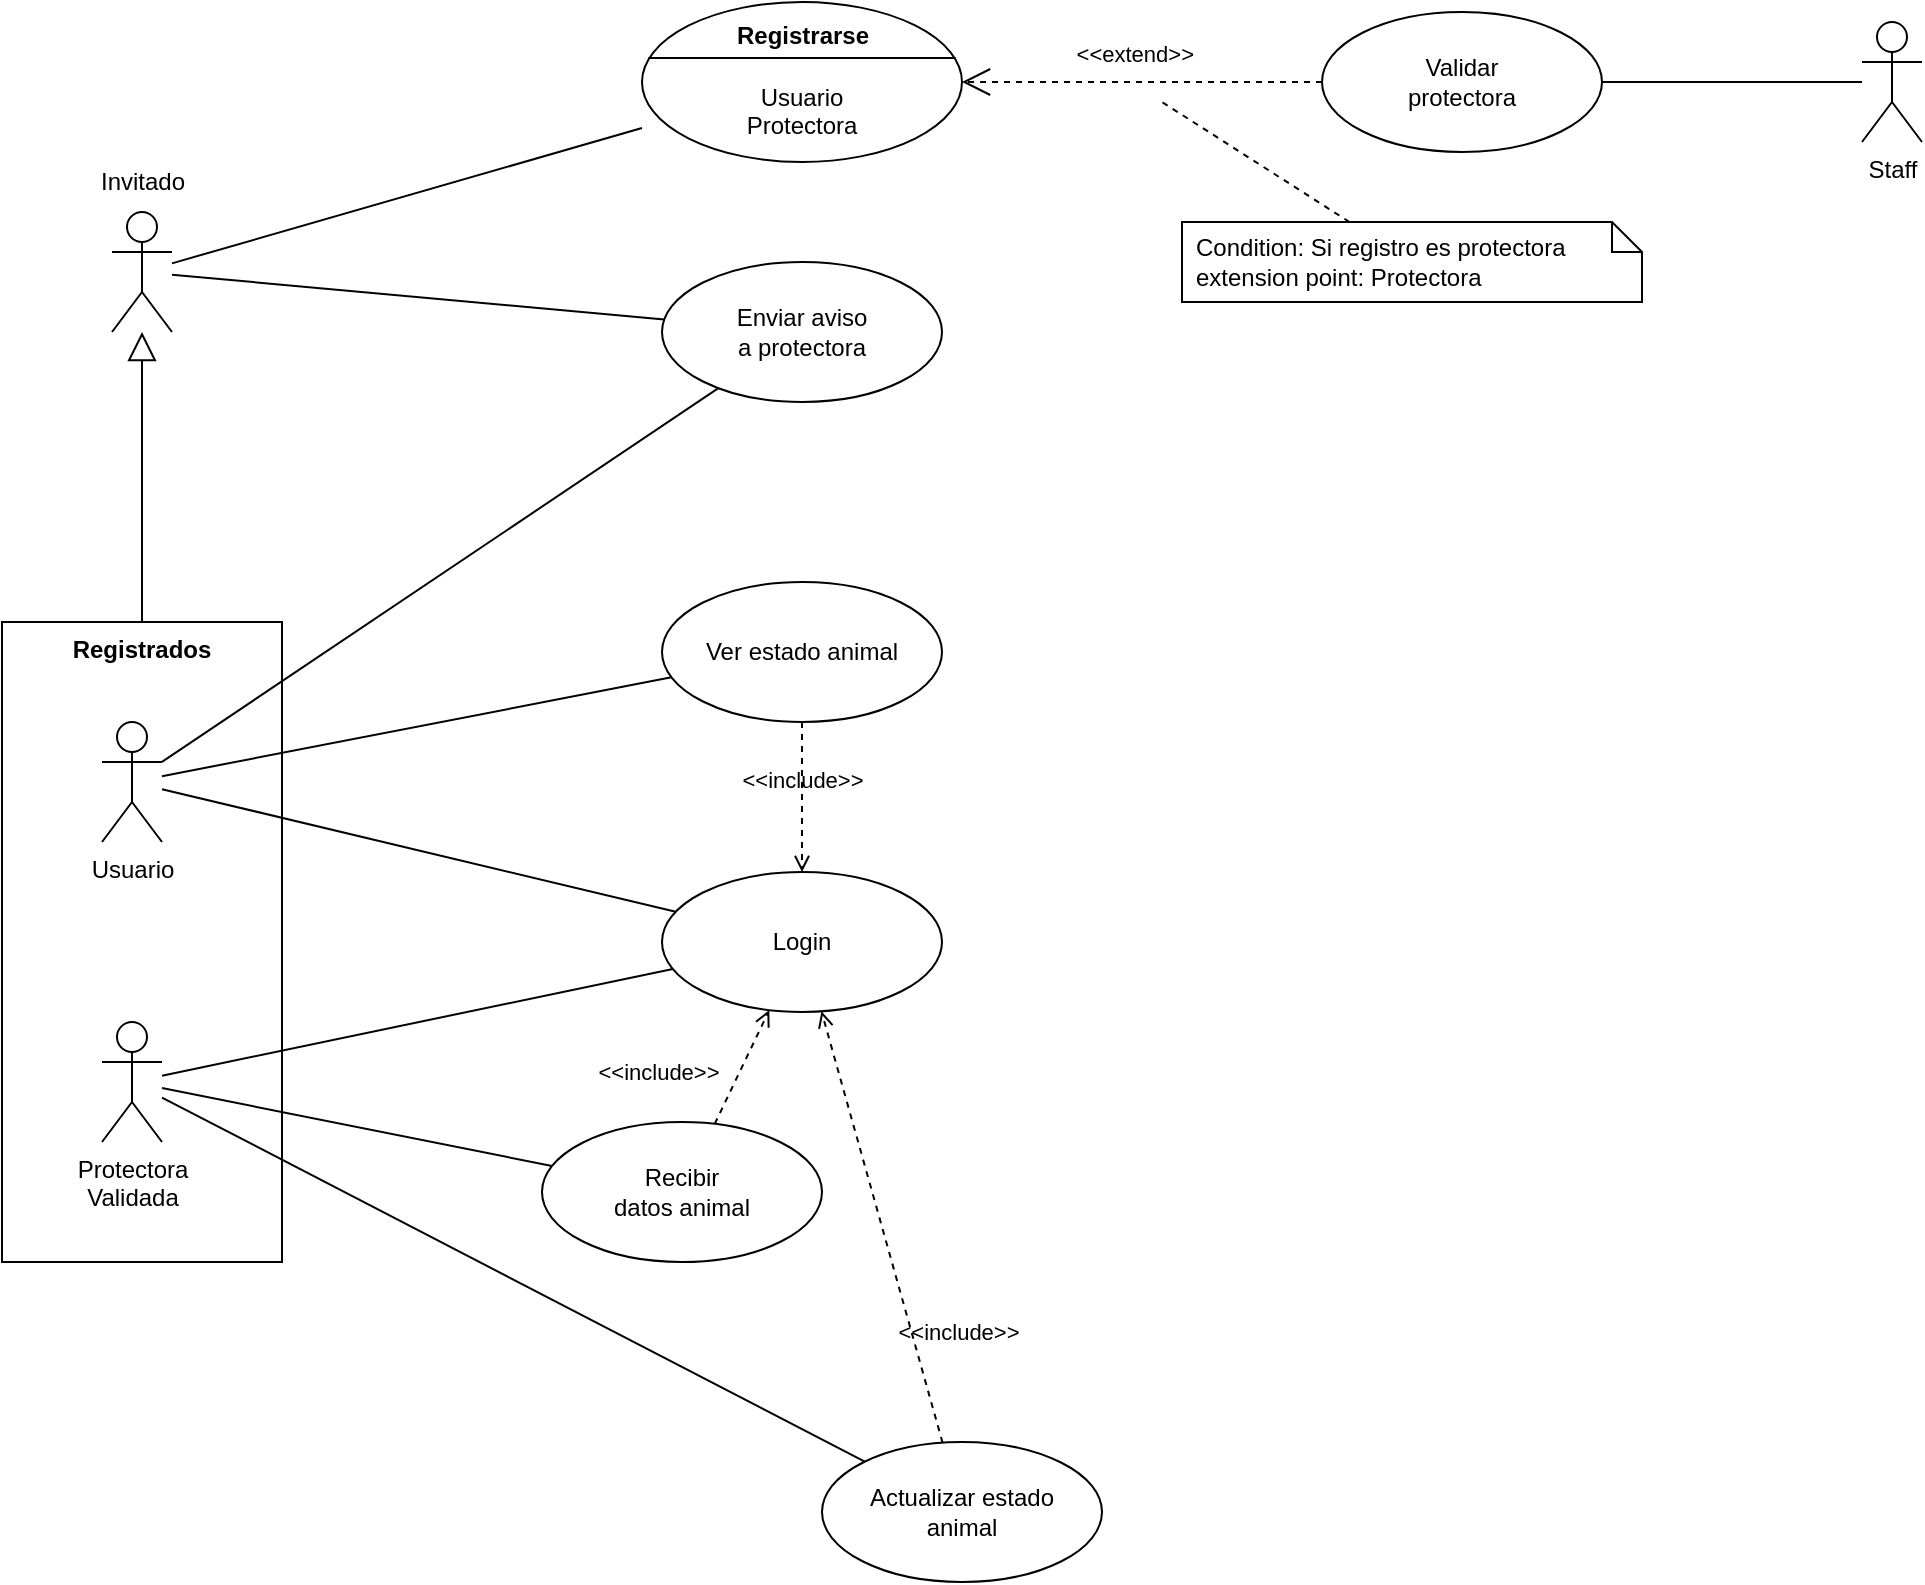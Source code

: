 <mxfile version="23.1.5" type="device">
  <diagram name="Página-1" id="proA-QGNsvPLXwBLb34n">
    <mxGraphModel dx="1683" dy="924" grid="1" gridSize="10" guides="1" tooltips="1" connect="1" arrows="1" fold="1" page="1" pageScale="1" pageWidth="827" pageHeight="1169" math="0" shadow="0">
      <root>
        <mxCell id="0" />
        <mxCell id="1" parent="0" />
        <mxCell id="r2QPJSlHGdGXuVaun9jG-79" value="" style="group" vertex="1" connectable="0" parent="1">
          <mxGeometry x="150" y="400" width="140" height="320" as="geometry" />
        </mxCell>
        <mxCell id="r2QPJSlHGdGXuVaun9jG-77" value="Registrados" style="shape=rect;html=1;verticalAlign=top;fontStyle=1;whiteSpace=wrap;align=center;" vertex="1" parent="r2QPJSlHGdGXuVaun9jG-79">
          <mxGeometry width="140" height="320" as="geometry" />
        </mxCell>
        <mxCell id="r2QPJSlHGdGXuVaun9jG-1" value="Usuario" style="shape=umlActor;verticalLabelPosition=bottom;verticalAlign=top;html=1;outlineConnect=0;" vertex="1" parent="r2QPJSlHGdGXuVaun9jG-79">
          <mxGeometry x="50" y="50" width="30" height="60" as="geometry" />
        </mxCell>
        <mxCell id="r2QPJSlHGdGXuVaun9jG-3" value="Protectora&lt;br&gt;Validada" style="shape=umlActor;verticalLabelPosition=bottom;verticalAlign=top;html=1;outlineConnect=0;" vertex="1" parent="r2QPJSlHGdGXuVaun9jG-79">
          <mxGeometry x="50" y="200" width="30" height="60" as="geometry" />
        </mxCell>
        <mxCell id="r2QPJSlHGdGXuVaun9jG-16" value="Enviar aviso&lt;br&gt;a protectora" style="ellipse;whiteSpace=wrap;html=1;" vertex="1" parent="1">
          <mxGeometry x="480" y="220" width="140" height="70" as="geometry" />
        </mxCell>
        <mxCell id="r2QPJSlHGdGXuVaun9jG-17" value="" style="edgeStyle=none;html=1;endArrow=none;verticalAlign=bottom;rounded=0;" edge="1" parent="1" source="r2QPJSlHGdGXuVaun9jG-1" target="r2QPJSlHGdGXuVaun9jG-16">
          <mxGeometry width="160" relative="1" as="geometry">
            <mxPoint x="170" y="335" as="sourcePoint" />
            <mxPoint x="295" y="376" as="targetPoint" />
          </mxGeometry>
        </mxCell>
        <mxCell id="r2QPJSlHGdGXuVaun9jG-27" value="Ver estado animal" style="ellipse;whiteSpace=wrap;html=1;" vertex="1" parent="1">
          <mxGeometry x="480" y="380" width="140" height="70" as="geometry" />
        </mxCell>
        <mxCell id="r2QPJSlHGdGXuVaun9jG-37" value="Recibir&lt;br&gt;datos animal" style="ellipse;whiteSpace=wrap;html=1;" vertex="1" parent="1">
          <mxGeometry x="420" y="650" width="140" height="70" as="geometry" />
        </mxCell>
        <mxCell id="r2QPJSlHGdGXuVaun9jG-29" value="" style="edgeStyle=none;html=1;endArrow=none;verticalAlign=bottom;rounded=0;" edge="1" parent="1" source="r2QPJSlHGdGXuVaun9jG-1" target="r2QPJSlHGdGXuVaun9jG-27">
          <mxGeometry width="160" relative="1" as="geometry">
            <mxPoint x="210" y="300" as="sourcePoint" />
            <mxPoint x="370" y="300" as="targetPoint" />
          </mxGeometry>
        </mxCell>
        <mxCell id="r2QPJSlHGdGXuVaun9jG-38" value="" style="edgeStyle=none;html=1;endArrow=none;verticalAlign=bottom;rounded=0;" edge="1" parent="1" source="r2QPJSlHGdGXuVaun9jG-3" target="r2QPJSlHGdGXuVaun9jG-37">
          <mxGeometry width="160" relative="1" as="geometry">
            <mxPoint x="350" y="750" as="sourcePoint" />
            <mxPoint x="510" y="750" as="targetPoint" />
          </mxGeometry>
        </mxCell>
        <mxCell id="r2QPJSlHGdGXuVaun9jG-44" value="Actualizar estado&lt;br&gt;animal" style="ellipse;whiteSpace=wrap;html=1;" vertex="1" parent="1">
          <mxGeometry x="560" y="810" width="140" height="70" as="geometry" />
        </mxCell>
        <mxCell id="r2QPJSlHGdGXuVaun9jG-45" value="" style="edgeStyle=none;html=1;endArrow=none;verticalAlign=bottom;rounded=0;" edge="1" parent="1" source="r2QPJSlHGdGXuVaun9jG-3" target="r2QPJSlHGdGXuVaun9jG-44">
          <mxGeometry width="160" relative="1" as="geometry">
            <mxPoint x="190" y="810" as="sourcePoint" />
            <mxPoint x="350" y="810" as="targetPoint" />
          </mxGeometry>
        </mxCell>
        <mxCell id="r2QPJSlHGdGXuVaun9jG-51" value="Condition: Si registro es protectora&#xa;extension point: Protectora" style="shape=note;size=15;spacingLeft=5;align=left;whiteSpace=wrap;" vertex="1" parent="1">
          <mxGeometry x="740" y="200" width="230" height="40" as="geometry" />
        </mxCell>
        <mxCell id="r2QPJSlHGdGXuVaun9jG-52" value="&amp;lt;&amp;lt;extend&amp;gt;&amp;gt;" style="align=right;html=1;verticalAlign=bottom;rounded=0;labelBackgroundColor=none;endArrow=open;endSize=12;dashed=1;" edge="1" parent="1" source="r2QPJSlHGdGXuVaun9jG-18" target="r2QPJSlHGdGXuVaun9jG-54">
          <mxGeometry x="-0.294" y="-5" relative="1" as="geometry">
            <mxPoint x="600.0" y="445" as="targetPoint" />
            <mxPoint x="890" y="260" as="sourcePoint" />
            <mxPoint as="offset" />
          </mxGeometry>
        </mxCell>
        <mxCell id="r2QPJSlHGdGXuVaun9jG-53" value="" style="edgeStyle=none;html=1;endArrow=none;rounded=0;labelBackgroundColor=none;dashed=1;" edge="1" source="r2QPJSlHGdGXuVaun9jG-51" parent="1">
          <mxGeometry relative="1" as="geometry">
            <mxPoint x="730" y="140" as="targetPoint" />
            <mxPoint x="895" y="390" as="sourcePoint" />
          </mxGeometry>
        </mxCell>
        <mxCell id="r2QPJSlHGdGXuVaun9jG-54" value="&lt;br&gt;&lt;br&gt;Usuario&lt;br&gt;Protectora" style="html=1;shape=mxgraph.sysml.useCaseExtPt;whiteSpace=wrap;align=center;" vertex="1" parent="1">
          <mxGeometry x="470" y="90" width="160" height="80" as="geometry" />
        </mxCell>
        <mxCell id="r2QPJSlHGdGXuVaun9jG-55" value="Registrarse" style="resizable=0;html=1;verticalAlign=middle;align=center;labelBackgroundColor=none;fontStyle=1;" connectable="0" vertex="1" parent="r2QPJSlHGdGXuVaun9jG-54">
          <mxGeometry x="80" y="17" as="geometry" />
        </mxCell>
        <mxCell id="r2QPJSlHGdGXuVaun9jG-63" value="Login" style="ellipse;whiteSpace=wrap;html=1;" vertex="1" parent="1">
          <mxGeometry x="480" y="525" width="140" height="70" as="geometry" />
        </mxCell>
        <mxCell id="r2QPJSlHGdGXuVaun9jG-64" value="&amp;lt;&amp;lt;include&amp;gt;&amp;gt;" style="edgeStyle=none;html=1;endArrow=open;verticalAlign=bottom;dashed=1;labelBackgroundColor=none;rounded=0;" edge="1" parent="1" source="r2QPJSlHGdGXuVaun9jG-27" target="r2QPJSlHGdGXuVaun9jG-63">
          <mxGeometry width="160" relative="1" as="geometry">
            <mxPoint x="1030" y="350" as="sourcePoint" />
            <mxPoint x="1190" y="350" as="targetPoint" />
          </mxGeometry>
        </mxCell>
        <mxCell id="r2QPJSlHGdGXuVaun9jG-66" value="" style="edgeStyle=none;html=1;endArrow=none;verticalAlign=bottom;rounded=0;" edge="1" parent="1" source="r2QPJSlHGdGXuVaun9jG-3" target="r2QPJSlHGdGXuVaun9jG-63">
          <mxGeometry width="160" relative="1" as="geometry">
            <mxPoint x="150" y="630" as="sourcePoint" />
            <mxPoint x="310" y="630" as="targetPoint" />
          </mxGeometry>
        </mxCell>
        <mxCell id="r2QPJSlHGdGXuVaun9jG-67" value="" style="edgeStyle=none;html=1;endArrow=none;verticalAlign=bottom;rounded=0;" edge="1" parent="1" source="r2QPJSlHGdGXuVaun9jG-1" target="r2QPJSlHGdGXuVaun9jG-63">
          <mxGeometry width="160" relative="1" as="geometry">
            <mxPoint x="820" y="450" as="sourcePoint" />
            <mxPoint x="980" y="450" as="targetPoint" />
          </mxGeometry>
        </mxCell>
        <mxCell id="r2QPJSlHGdGXuVaun9jG-68" value="&amp;lt;&amp;lt;include&amp;gt;&amp;gt;" style="edgeStyle=none;html=1;endArrow=open;verticalAlign=bottom;dashed=1;labelBackgroundColor=none;rounded=0;" edge="1" parent="1" source="r2QPJSlHGdGXuVaun9jG-37" target="r2QPJSlHGdGXuVaun9jG-63">
          <mxGeometry x="-0.906" y="33" width="160" relative="1" as="geometry">
            <mxPoint x="690" y="670" as="sourcePoint" />
            <mxPoint x="850" y="670" as="targetPoint" />
            <mxPoint as="offset" />
          </mxGeometry>
        </mxCell>
        <mxCell id="r2QPJSlHGdGXuVaun9jG-69" value="&amp;lt;&amp;lt;include&amp;gt;&amp;gt;" style="edgeStyle=none;html=1;endArrow=open;verticalAlign=bottom;dashed=1;labelBackgroundColor=none;rounded=0;" edge="1" parent="1" source="r2QPJSlHGdGXuVaun9jG-44" target="r2QPJSlHGdGXuVaun9jG-63">
          <mxGeometry x="-0.615" y="-20" width="160" relative="1" as="geometry">
            <mxPoint x="260" y="910" as="sourcePoint" />
            <mxPoint x="420" y="910" as="targetPoint" />
            <mxPoint as="offset" />
          </mxGeometry>
        </mxCell>
        <mxCell id="r2QPJSlHGdGXuVaun9jG-70" value="" style="group" vertex="1" connectable="0" parent="1">
          <mxGeometry x="810" y="95" width="300" height="70" as="geometry" />
        </mxCell>
        <mxCell id="r2QPJSlHGdGXuVaun9jG-15" value="Staff" style="shape=umlActor;verticalLabelPosition=bottom;verticalAlign=top;html=1;outlineConnect=0;" vertex="1" parent="r2QPJSlHGdGXuVaun9jG-70">
          <mxGeometry x="270" y="5" width="30" height="60" as="geometry" />
        </mxCell>
        <mxCell id="r2QPJSlHGdGXuVaun9jG-18" value="Validar&lt;br&gt;protectora" style="ellipse;whiteSpace=wrap;html=1;" vertex="1" parent="r2QPJSlHGdGXuVaun9jG-70">
          <mxGeometry width="140" height="70" as="geometry" />
        </mxCell>
        <mxCell id="r2QPJSlHGdGXuVaun9jG-22" value="" style="edgeStyle=none;html=1;endArrow=none;verticalAlign=bottom;rounded=0;" edge="1" parent="r2QPJSlHGdGXuVaun9jG-70" source="r2QPJSlHGdGXuVaun9jG-18" target="r2QPJSlHGdGXuVaun9jG-15">
          <mxGeometry width="160" relative="1" as="geometry">
            <mxPoint x="30" y="-45" as="sourcePoint" />
            <mxPoint x="190" y="-45" as="targetPoint" />
          </mxGeometry>
        </mxCell>
        <mxCell id="r2QPJSlHGdGXuVaun9jG-72" value="" style="edgeStyle=none;html=1;endArrow=none;verticalAlign=bottom;rounded=0;" edge="1" parent="1" source="r2QPJSlHGdGXuVaun9jG-71" target="r2QPJSlHGdGXuVaun9jG-54">
          <mxGeometry width="160" relative="1" as="geometry">
            <mxPoint x="260" y="120" as="sourcePoint" />
            <mxPoint x="260" y="250" as="targetPoint" />
          </mxGeometry>
        </mxCell>
        <mxCell id="r2QPJSlHGdGXuVaun9jG-74" value="" style="edgeStyle=none;html=1;endArrow=none;verticalAlign=bottom;rounded=0;" edge="1" parent="1" source="r2QPJSlHGdGXuVaun9jG-71" target="r2QPJSlHGdGXuVaun9jG-16">
          <mxGeometry width="160" relative="1" as="geometry">
            <mxPoint x="270" y="210" as="sourcePoint" />
            <mxPoint x="430" y="210" as="targetPoint" />
          </mxGeometry>
        </mxCell>
        <mxCell id="r2QPJSlHGdGXuVaun9jG-80" value="" style="edgeStyle=none;html=1;endArrow=block;endFill=0;endSize=12;verticalAlign=bottom;rounded=0;" edge="1" parent="1" source="r2QPJSlHGdGXuVaun9jG-77" target="r2QPJSlHGdGXuVaun9jG-71">
          <mxGeometry width="160" relative="1" as="geometry">
            <mxPoint x="190" y="320" as="sourcePoint" />
            <mxPoint x="350" y="320" as="targetPoint" />
          </mxGeometry>
        </mxCell>
        <mxCell id="r2QPJSlHGdGXuVaun9jG-82" value="" style="group" vertex="1" connectable="0" parent="1">
          <mxGeometry x="185" y="165" width="70" height="90" as="geometry" />
        </mxCell>
        <mxCell id="r2QPJSlHGdGXuVaun9jG-71" value="" style="shape=umlActor;html=1;verticalLabelPosition=bottom;verticalAlign=top;align=center;" vertex="1" parent="r2QPJSlHGdGXuVaun9jG-82">
          <mxGeometry x="20" y="30" width="30" height="60" as="geometry" />
        </mxCell>
        <mxCell id="r2QPJSlHGdGXuVaun9jG-81" value="Invitado" style="text;html=1;align=center;verticalAlign=middle;resizable=0;points=[];autosize=1;strokeColor=none;fillColor=none;" vertex="1" parent="r2QPJSlHGdGXuVaun9jG-82">
          <mxGeometry width="70" height="30" as="geometry" />
        </mxCell>
      </root>
    </mxGraphModel>
  </diagram>
</mxfile>
